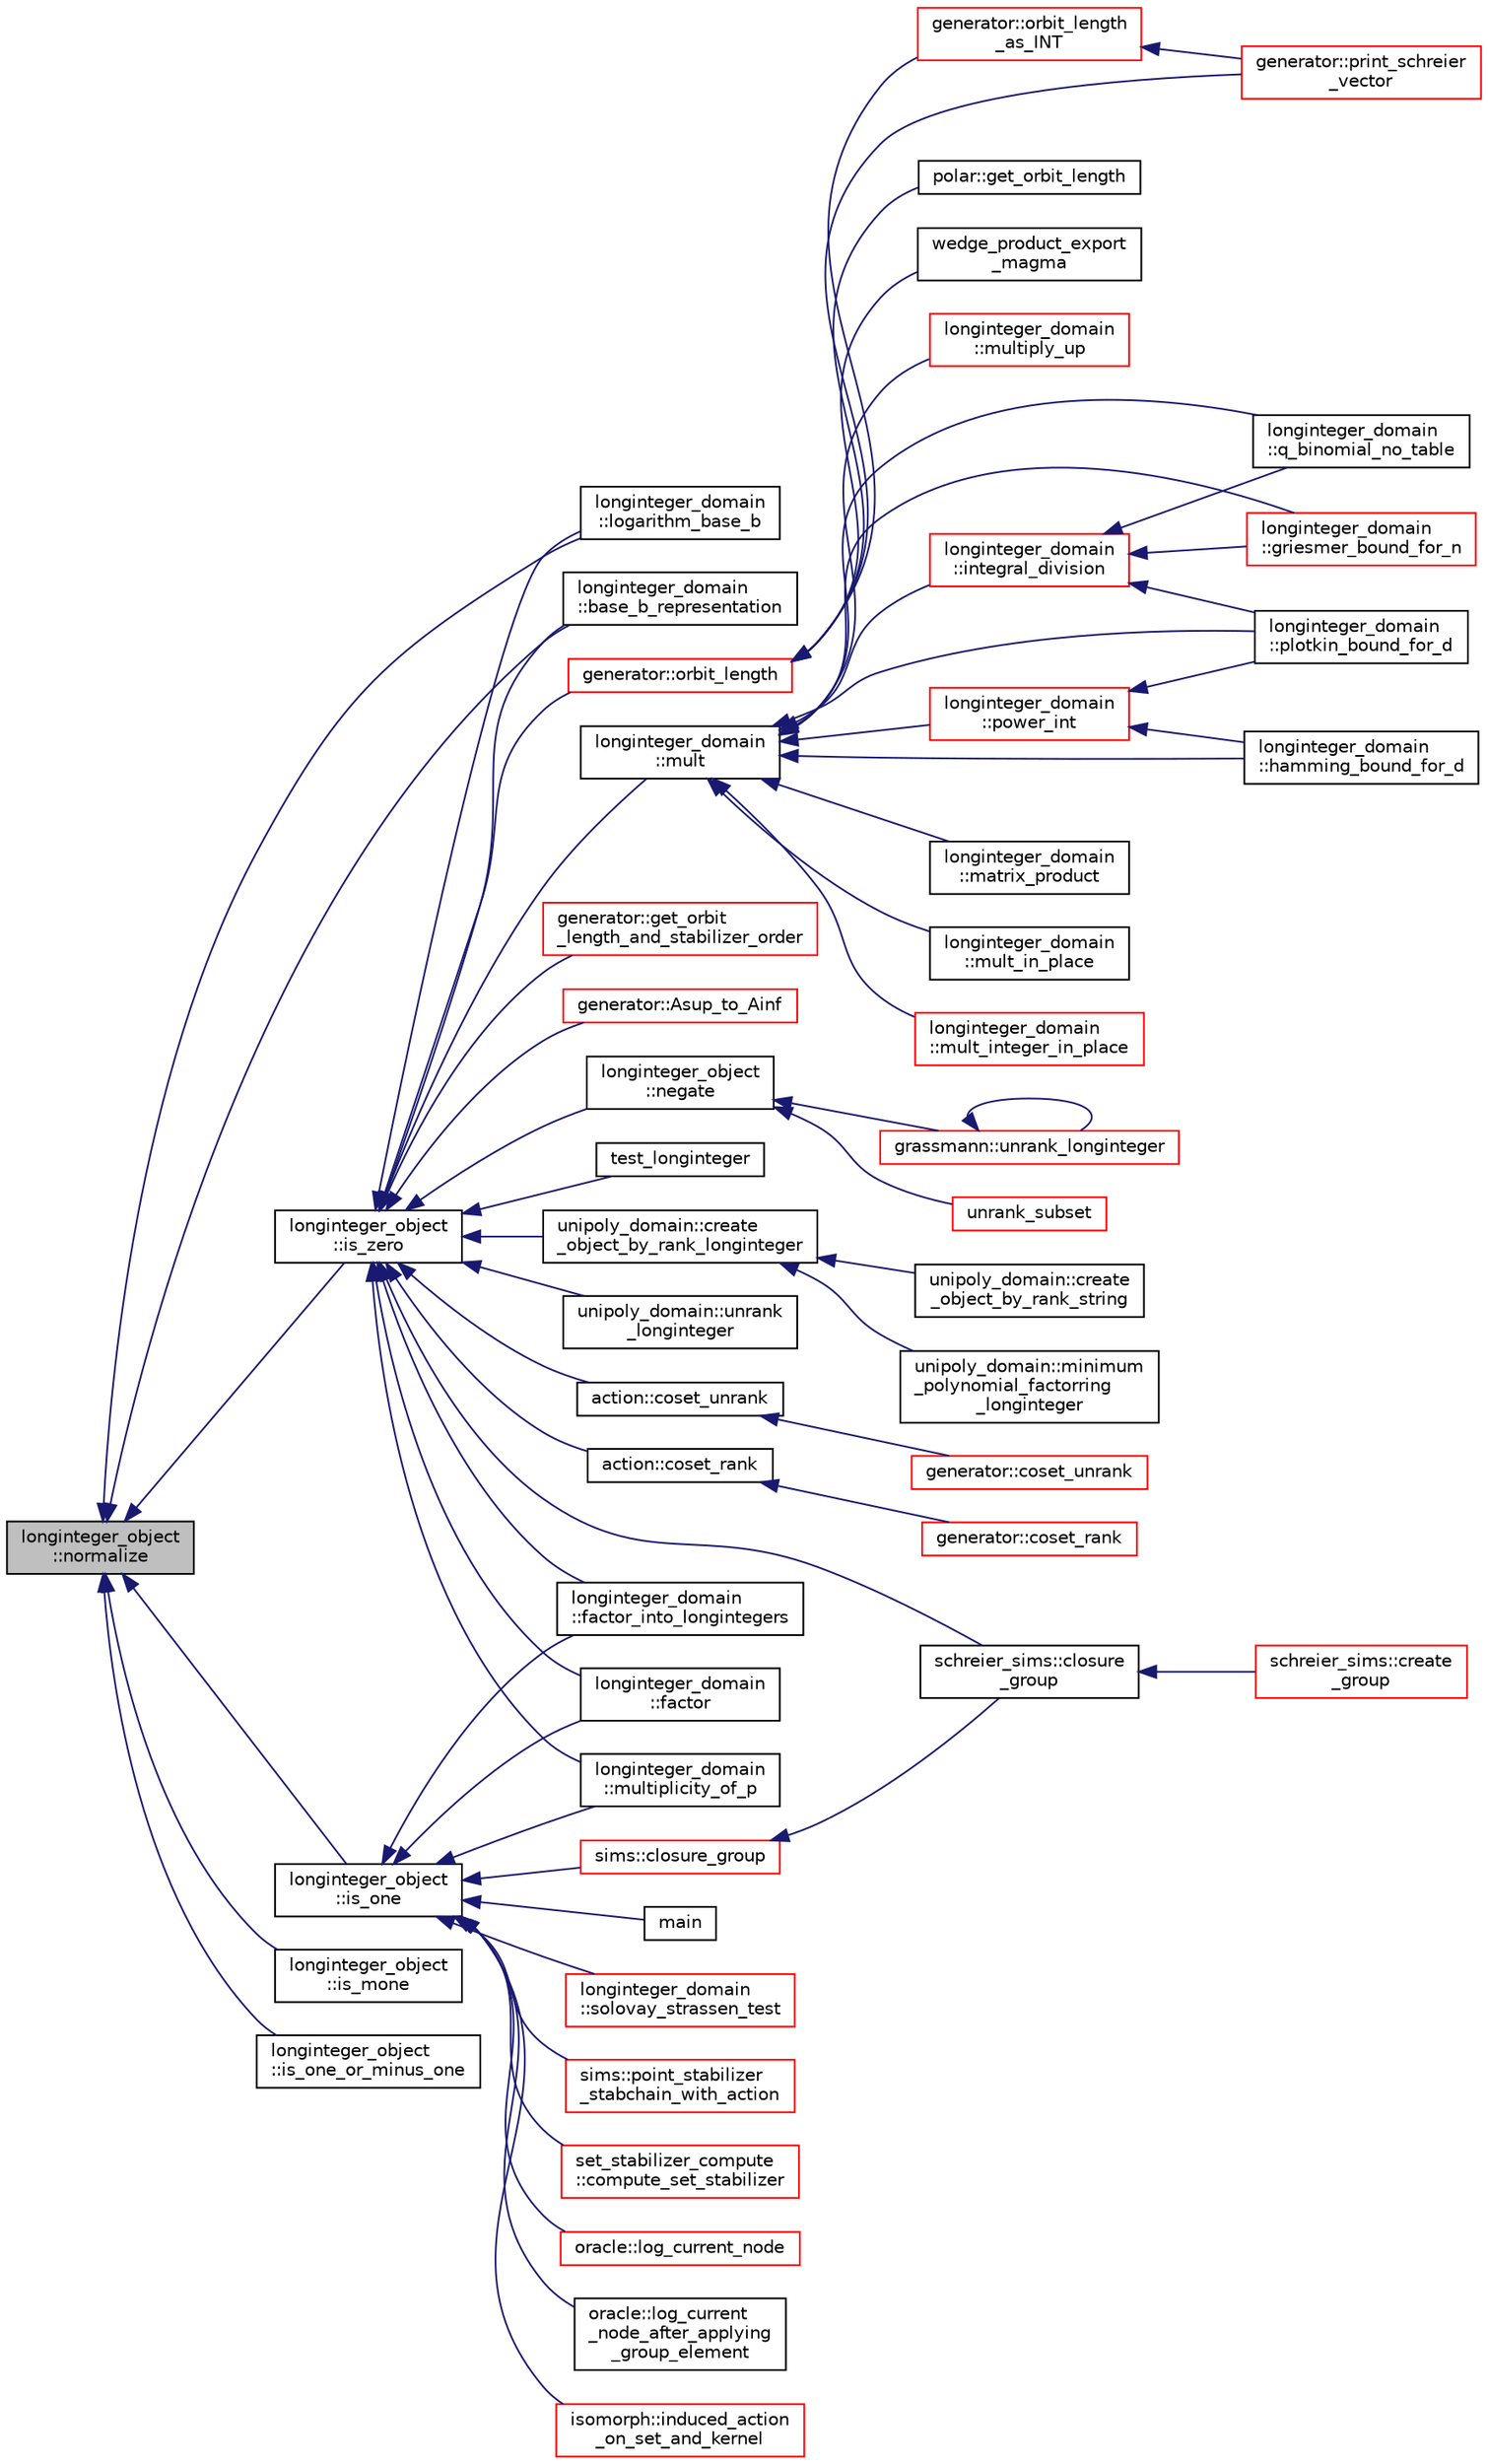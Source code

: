 digraph "longinteger_object::normalize"
{
  edge [fontname="Helvetica",fontsize="10",labelfontname="Helvetica",labelfontsize="10"];
  node [fontname="Helvetica",fontsize="10",shape=record];
  rankdir="LR";
  Node2717 [label="longinteger_object\l::normalize",height=0.2,width=0.4,color="black", fillcolor="grey75", style="filled", fontcolor="black"];
  Node2717 -> Node2718 [dir="back",color="midnightblue",fontsize="10",style="solid",fontname="Helvetica"];
  Node2718 [label="longinteger_domain\l::logarithm_base_b",height=0.2,width=0.4,color="black", fillcolor="white", style="filled",URL="$d2/d7a/classlonginteger__domain.html#a48ced88854ffc8207e85527bf01560ee"];
  Node2717 -> Node2719 [dir="back",color="midnightblue",fontsize="10",style="solid",fontname="Helvetica"];
  Node2719 [label="longinteger_domain\l::base_b_representation",height=0.2,width=0.4,color="black", fillcolor="white", style="filled",URL="$d2/d7a/classlonginteger__domain.html#abe671698af1fc0150d7adb18975788fc"];
  Node2717 -> Node2720 [dir="back",color="midnightblue",fontsize="10",style="solid",fontname="Helvetica"];
  Node2720 [label="longinteger_object\l::is_zero",height=0.2,width=0.4,color="black", fillcolor="white", style="filled",URL="$dd/d7e/classlonginteger__object.html#a0946732d08e5180a00480f4c40667101"];
  Node2720 -> Node2721 [dir="back",color="midnightblue",fontsize="10",style="solid",fontname="Helvetica"];
  Node2721 [label="longinteger_domain\l::mult",height=0.2,width=0.4,color="black", fillcolor="white", style="filled",URL="$d2/d7a/classlonginteger__domain.html#add02b012364cf88ba81d81930b284c35"];
  Node2721 -> Node2722 [dir="back",color="midnightblue",fontsize="10",style="solid",fontname="Helvetica"];
  Node2722 [label="longinteger_domain\l::mult_in_place",height=0.2,width=0.4,color="black", fillcolor="white", style="filled",URL="$d2/d7a/classlonginteger__domain.html#a999f4469b82a86e12b45a39fe7c0074d"];
  Node2721 -> Node2723 [dir="back",color="midnightblue",fontsize="10",style="solid",fontname="Helvetica"];
  Node2723 [label="longinteger_domain\l::mult_integer_in_place",height=0.2,width=0.4,color="red", fillcolor="white", style="filled",URL="$d2/d7a/classlonginteger__domain.html#a02a15ae41f4c5a6144267a1bbdafe038"];
  Node2721 -> Node2725 [dir="back",color="midnightblue",fontsize="10",style="solid",fontname="Helvetica"];
  Node2725 [label="longinteger_domain\l::multiply_up",height=0.2,width=0.4,color="red", fillcolor="white", style="filled",URL="$d2/d7a/classlonginteger__domain.html#a65d533a72b585214a10374b4a18eb713"];
  Node2721 -> Node2728 [dir="back",color="midnightblue",fontsize="10",style="solid",fontname="Helvetica"];
  Node2728 [label="longinteger_domain\l::integral_division",height=0.2,width=0.4,color="red", fillcolor="white", style="filled",URL="$d2/d7a/classlonginteger__domain.html#a1ecbac0518646945d9633a86844846aa"];
  Node2728 -> Node2743 [dir="back",color="midnightblue",fontsize="10",style="solid",fontname="Helvetica"];
  Node2743 [label="longinteger_domain\l::q_binomial_no_table",height=0.2,width=0.4,color="black", fillcolor="white", style="filled",URL="$d2/d7a/classlonginteger__domain.html#a2e84c4789cedf65f616992c323a7f610"];
  Node2728 -> Node2745 [dir="back",color="midnightblue",fontsize="10",style="solid",fontname="Helvetica"];
  Node2745 [label="longinteger_domain\l::plotkin_bound_for_d",height=0.2,width=0.4,color="black", fillcolor="white", style="filled",URL="$d2/d7a/classlonginteger__domain.html#ad8c2e4994b290f8ddf97e431f613e9da"];
  Node2728 -> Node2746 [dir="back",color="midnightblue",fontsize="10",style="solid",fontname="Helvetica"];
  Node2746 [label="longinteger_domain\l::griesmer_bound_for_n",height=0.2,width=0.4,color="red", fillcolor="white", style="filled",URL="$d2/d7a/classlonginteger__domain.html#af4d670e98c803dbce5433484af0e7b7d"];
  Node2721 -> Node2748 [dir="back",color="midnightblue",fontsize="10",style="solid",fontname="Helvetica"];
  Node2748 [label="longinteger_domain\l::power_int",height=0.2,width=0.4,color="red", fillcolor="white", style="filled",URL="$d2/d7a/classlonginteger__domain.html#adcc45b3b48746fa78c20881cd2553ab6"];
  Node2748 -> Node2750 [dir="back",color="midnightblue",fontsize="10",style="solid",fontname="Helvetica"];
  Node2750 [label="longinteger_domain\l::hamming_bound_for_d",height=0.2,width=0.4,color="black", fillcolor="white", style="filled",URL="$d2/d7a/classlonginteger__domain.html#a8286a3807d17fc93efa298fe34b5428b"];
  Node2748 -> Node2745 [dir="back",color="midnightblue",fontsize="10",style="solid",fontname="Helvetica"];
  Node2721 -> Node2743 [dir="back",color="midnightblue",fontsize="10",style="solid",fontname="Helvetica"];
  Node2721 -> Node2751 [dir="back",color="midnightblue",fontsize="10",style="solid",fontname="Helvetica"];
  Node2751 [label="longinteger_domain\l::matrix_product",height=0.2,width=0.4,color="black", fillcolor="white", style="filled",URL="$d2/d7a/classlonginteger__domain.html#acf1267141342f981b53103794d1ee3d0"];
  Node2721 -> Node2750 [dir="back",color="midnightblue",fontsize="10",style="solid",fontname="Helvetica"];
  Node2721 -> Node2745 [dir="back",color="midnightblue",fontsize="10",style="solid",fontname="Helvetica"];
  Node2721 -> Node2746 [dir="back",color="midnightblue",fontsize="10",style="solid",fontname="Helvetica"];
  Node2720 -> Node2718 [dir="back",color="midnightblue",fontsize="10",style="solid",fontname="Helvetica"];
  Node2720 -> Node2719 [dir="back",color="midnightblue",fontsize="10",style="solid",fontname="Helvetica"];
  Node2720 -> Node2736 [dir="back",color="midnightblue",fontsize="10",style="solid",fontname="Helvetica"];
  Node2736 [label="longinteger_domain\l::multiplicity_of_p",height=0.2,width=0.4,color="black", fillcolor="white", style="filled",URL="$d2/d7a/classlonginteger__domain.html#a174b2ce4be57b455dee7c9562c56378b"];
  Node2720 -> Node2734 [dir="back",color="midnightblue",fontsize="10",style="solid",fontname="Helvetica"];
  Node2734 [label="longinteger_domain\l::factor_into_longintegers",height=0.2,width=0.4,color="black", fillcolor="white", style="filled",URL="$d2/d7a/classlonginteger__domain.html#aba5c9b9b4a3286551fb3bc5e102e2b63"];
  Node2720 -> Node2735 [dir="back",color="midnightblue",fontsize="10",style="solid",fontname="Helvetica"];
  Node2735 [label="longinteger_domain\l::factor",height=0.2,width=0.4,color="black", fillcolor="white", style="filled",URL="$d2/d7a/classlonginteger__domain.html#a2224c4efabb173607589de9b5d91cad0"];
  Node2720 -> Node2752 [dir="back",color="midnightblue",fontsize="10",style="solid",fontname="Helvetica"];
  Node2752 [label="test_longinteger",height=0.2,width=0.4,color="black", fillcolor="white", style="filled",URL="$d6/d94/longinteger__domain_8_c.html#aded6998d4e49439df8f00e8312030c56"];
  Node2720 -> Node2753 [dir="back",color="midnightblue",fontsize="10",style="solid",fontname="Helvetica"];
  Node2753 [label="longinteger_object\l::negate",height=0.2,width=0.4,color="black", fillcolor="white", style="filled",URL="$dd/d7e/classlonginteger__object.html#aa2305cd4d3ee6e462c70c40acc61a6af"];
  Node2753 -> Node2754 [dir="back",color="midnightblue",fontsize="10",style="solid",fontname="Helvetica"];
  Node2754 [label="grassmann::unrank_longinteger",height=0.2,width=0.4,color="red", fillcolor="white", style="filled",URL="$df/d02/classgrassmann.html#aede73ec7ffd4596b9b9953f5583bdc76"];
  Node2754 -> Node2754 [dir="back",color="midnightblue",fontsize="10",style="solid",fontname="Helvetica"];
  Node2753 -> Node2779 [dir="back",color="midnightblue",fontsize="10",style="solid",fontname="Helvetica"];
  Node2779 [label="unrank_subset",height=0.2,width=0.4,color="red", fillcolor="white", style="filled",URL="$de/ded/test2_8_c.html#a6e62c789be7f7dbbd6b92e0bd4d23fb6"];
  Node2720 -> Node2787 [dir="back",color="midnightblue",fontsize="10",style="solid",fontname="Helvetica"];
  Node2787 [label="unipoly_domain::create\l_object_by_rank_longinteger",height=0.2,width=0.4,color="black", fillcolor="white", style="filled",URL="$da/d3c/classunipoly__domain.html#ae0253c2cb878d008f01b59ec4a61a1a7"];
  Node2787 -> Node2788 [dir="back",color="midnightblue",fontsize="10",style="solid",fontname="Helvetica"];
  Node2788 [label="unipoly_domain::create\l_object_by_rank_string",height=0.2,width=0.4,color="black", fillcolor="white", style="filled",URL="$da/d3c/classunipoly__domain.html#ae3243756144f89d8a0fbd48f9e1d7840"];
  Node2787 -> Node2789 [dir="back",color="midnightblue",fontsize="10",style="solid",fontname="Helvetica"];
  Node2789 [label="unipoly_domain::minimum\l_polynomial_factorring\l_longinteger",height=0.2,width=0.4,color="black", fillcolor="white", style="filled",URL="$da/d3c/classunipoly__domain.html#a2c953e21fad2df88627ac8a289f3a77b"];
  Node2720 -> Node2790 [dir="back",color="midnightblue",fontsize="10",style="solid",fontname="Helvetica"];
  Node2790 [label="unipoly_domain::unrank\l_longinteger",height=0.2,width=0.4,color="black", fillcolor="white", style="filled",URL="$da/d3c/classunipoly__domain.html#a04097bd4234a2078e84f7474496a3e19"];
  Node2720 -> Node2791 [dir="back",color="midnightblue",fontsize="10",style="solid",fontname="Helvetica"];
  Node2791 [label="action::coset_unrank",height=0.2,width=0.4,color="black", fillcolor="white", style="filled",URL="$d2/d86/classaction.html#aeabf488f671d4e77a8a892eb58d82b34"];
  Node2791 -> Node2792 [dir="back",color="midnightblue",fontsize="10",style="solid",fontname="Helvetica"];
  Node2792 [label="generator::coset_unrank",height=0.2,width=0.4,color="red", fillcolor="white", style="filled",URL="$d7/d73/classgenerator.html#a489f02ee804f130f666029a46020aaf6"];
  Node2720 -> Node2823 [dir="back",color="midnightblue",fontsize="10",style="solid",fontname="Helvetica"];
  Node2823 [label="action::coset_rank",height=0.2,width=0.4,color="black", fillcolor="white", style="filled",URL="$d2/d86/classaction.html#a5757c5b9562366be88526cc943c015e0"];
  Node2823 -> Node2824 [dir="back",color="midnightblue",fontsize="10",style="solid",fontname="Helvetica"];
  Node2824 [label="generator::coset_rank",height=0.2,width=0.4,color="red", fillcolor="white", style="filled",URL="$d7/d73/classgenerator.html#aee00240c0ae71885dd9d23b5423c56d9"];
  Node2720 -> Node2827 [dir="back",color="midnightblue",fontsize="10",style="solid",fontname="Helvetica"];
  Node2827 [label="schreier_sims::closure\l_group",height=0.2,width=0.4,color="black", fillcolor="white", style="filled",URL="$d0/da8/classschreier__sims.html#ab7b5e8db97b550983b0213f713365feb"];
  Node2827 -> Node2828 [dir="back",color="midnightblue",fontsize="10",style="solid",fontname="Helvetica"];
  Node2828 [label="schreier_sims::create\l_group",height=0.2,width=0.4,color="red", fillcolor="white", style="filled",URL="$d0/da8/classschreier__sims.html#a1423aec8f5f7f69d0518cd4e69e29b07"];
  Node2720 -> Node2838 [dir="back",color="midnightblue",fontsize="10",style="solid",fontname="Helvetica"];
  Node2838 [label="generator::orbit_length",height=0.2,width=0.4,color="red", fillcolor="white", style="filled",URL="$d7/d73/classgenerator.html#a38a102d644c03c18ad901f1a815a7f6c"];
  Node2838 -> Node2839 [dir="back",color="midnightblue",fontsize="10",style="solid",fontname="Helvetica"];
  Node2839 [label="polar::get_orbit_length",height=0.2,width=0.4,color="black", fillcolor="white", style="filled",URL="$da/d1c/classpolar.html#a71a043abbfbafb684996d7ca7e14ac52"];
  Node2838 -> Node2840 [dir="back",color="midnightblue",fontsize="10",style="solid",fontname="Helvetica"];
  Node2840 [label="wedge_product_export\l_magma",height=0.2,width=0.4,color="black", fillcolor="white", style="filled",URL="$d3/d35/snakes__and__ladders__global_8_c.html#a089361716c9d4ced5fd32c64584e8648"];
  Node2838 -> Node2841 [dir="back",color="midnightblue",fontsize="10",style="solid",fontname="Helvetica"];
  Node2841 [label="generator::orbit_length\l_as_INT",height=0.2,width=0.4,color="red", fillcolor="white", style="filled",URL="$d7/d73/classgenerator.html#aecb478b303fd91af6a914f541906da39"];
  Node2841 -> Node2848 [dir="back",color="midnightblue",fontsize="10",style="solid",fontname="Helvetica"];
  Node2848 [label="generator::print_schreier\l_vector",height=0.2,width=0.4,color="red", fillcolor="white", style="filled",URL="$d7/d73/classgenerator.html#aa31c8a1d5c8f5ccb054a07455983b0d1"];
  Node2838 -> Node2848 [dir="back",color="midnightblue",fontsize="10",style="solid",fontname="Helvetica"];
  Node2720 -> Node2869 [dir="back",color="midnightblue",fontsize="10",style="solid",fontname="Helvetica"];
  Node2869 [label="generator::get_orbit\l_length_and_stabilizer_order",height=0.2,width=0.4,color="red", fillcolor="white", style="filled",URL="$d7/d73/classgenerator.html#a3b61656a33d833f30f2ac88406186a36"];
  Node2720 -> Node2870 [dir="back",color="midnightblue",fontsize="10",style="solid",fontname="Helvetica"];
  Node2870 [label="generator::Asup_to_Ainf",height=0.2,width=0.4,color="red", fillcolor="white", style="filled",URL="$d7/d73/classgenerator.html#ab5aeff022e487b444c93f75ccfaa6829"];
  Node2717 -> Node2873 [dir="back",color="midnightblue",fontsize="10",style="solid",fontname="Helvetica"];
  Node2873 [label="longinteger_object\l::is_one",height=0.2,width=0.4,color="black", fillcolor="white", style="filled",URL="$dd/d7e/classlonginteger__object.html#adeab597c8bb66f36eb085f046d1df656"];
  Node2873 -> Node2874 [dir="back",color="midnightblue",fontsize="10",style="solid",fontname="Helvetica"];
  Node2874 [label="main",height=0.2,width=0.4,color="black", fillcolor="white", style="filled",URL="$d0/dfc/transpose_8_c.html#a217dbf8b442f20279ea00b898af96f52"];
  Node2873 -> Node2736 [dir="back",color="midnightblue",fontsize="10",style="solid",fontname="Helvetica"];
  Node2873 -> Node2734 [dir="back",color="midnightblue",fontsize="10",style="solid",fontname="Helvetica"];
  Node2873 -> Node2735 [dir="back",color="midnightblue",fontsize="10",style="solid",fontname="Helvetica"];
  Node2873 -> Node2737 [dir="back",color="midnightblue",fontsize="10",style="solid",fontname="Helvetica"];
  Node2737 [label="longinteger_domain\l::solovay_strassen_test",height=0.2,width=0.4,color="red", fillcolor="white", style="filled",URL="$d2/d7a/classlonginteger__domain.html#a91e8824ed631a5b32239e3d9027d6578"];
  Node2873 -> Node2875 [dir="back",color="midnightblue",fontsize="10",style="solid",fontname="Helvetica"];
  Node2875 [label="sims::point_stabilizer\l_stabchain_with_action",height=0.2,width=0.4,color="red", fillcolor="white", style="filled",URL="$d9/df3/classsims.html#a3ab0527c4d7d0647f8f442f3cfb4c1be"];
  Node2873 -> Node2933 [dir="back",color="midnightblue",fontsize="10",style="solid",fontname="Helvetica"];
  Node2933 [label="sims::closure_group",height=0.2,width=0.4,color="red", fillcolor="white", style="filled",URL="$d9/df3/classsims.html#a7ecab5d843b1960ba9386e1b5dd41b95"];
  Node2933 -> Node2827 [dir="back",color="midnightblue",fontsize="10",style="solid",fontname="Helvetica"];
  Node2873 -> Node2888 [dir="back",color="midnightblue",fontsize="10",style="solid",fontname="Helvetica"];
  Node2888 [label="set_stabilizer_compute\l::compute_set_stabilizer",height=0.2,width=0.4,color="red", fillcolor="white", style="filled",URL="$d8/dc6/classset__stabilizer__compute.html#ad4f92074322e98c7cd0ed5d4f8486b76"];
  Node2873 -> Node2959 [dir="back",color="midnightblue",fontsize="10",style="solid",fontname="Helvetica"];
  Node2959 [label="oracle::log_current_node",height=0.2,width=0.4,color="red", fillcolor="white", style="filled",URL="$d7/da7/classoracle.html#a51f9cd387e52812e9a67f4d9cfcca603"];
  Node2873 -> Node2968 [dir="back",color="midnightblue",fontsize="10",style="solid",fontname="Helvetica"];
  Node2968 [label="oracle::log_current\l_node_after_applying\l_group_element",height=0.2,width=0.4,color="black", fillcolor="white", style="filled",URL="$d7/da7/classoracle.html#a83654fe90c42572ee993416b5d1c4cb5"];
  Node2873 -> Node2969 [dir="back",color="midnightblue",fontsize="10",style="solid",fontname="Helvetica"];
  Node2969 [label="isomorph::induced_action\l_on_set_and_kernel",height=0.2,width=0.4,color="red", fillcolor="white", style="filled",URL="$d3/d5f/classisomorph.html#a77563cca300ed45768afe24ce54d453a"];
  Node2717 -> Node2970 [dir="back",color="midnightblue",fontsize="10",style="solid",fontname="Helvetica"];
  Node2970 [label="longinteger_object\l::is_mone",height=0.2,width=0.4,color="black", fillcolor="white", style="filled",URL="$dd/d7e/classlonginteger__object.html#ad748965e273fde8e59048d173cca5858"];
  Node2717 -> Node2971 [dir="back",color="midnightblue",fontsize="10",style="solid",fontname="Helvetica"];
  Node2971 [label="longinteger_object\l::is_one_or_minus_one",height=0.2,width=0.4,color="black", fillcolor="white", style="filled",URL="$dd/d7e/classlonginteger__object.html#a8aabeb698a8fc50464cd5da6c952c6f5"];
}
